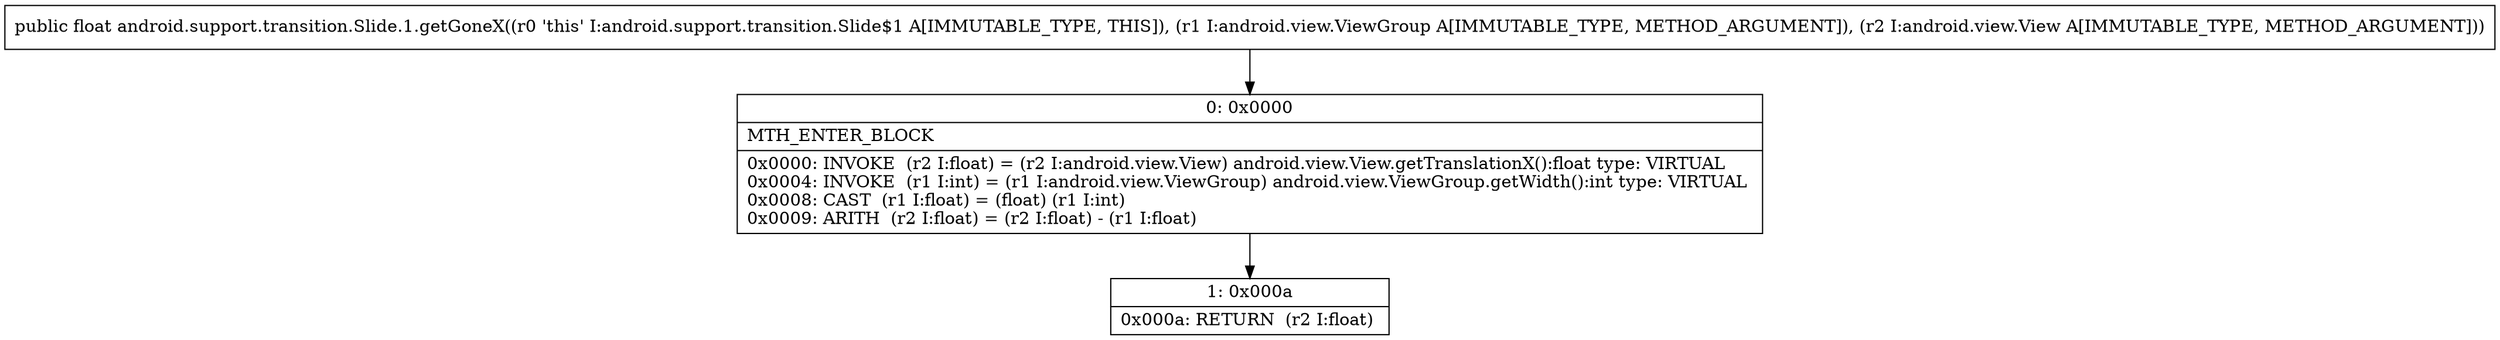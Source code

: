 digraph "CFG forandroid.support.transition.Slide.1.getGoneX(Landroid\/view\/ViewGroup;Landroid\/view\/View;)F" {
Node_0 [shape=record,label="{0\:\ 0x0000|MTH_ENTER_BLOCK\l|0x0000: INVOKE  (r2 I:float) = (r2 I:android.view.View) android.view.View.getTranslationX():float type: VIRTUAL \l0x0004: INVOKE  (r1 I:int) = (r1 I:android.view.ViewGroup) android.view.ViewGroup.getWidth():int type: VIRTUAL \l0x0008: CAST  (r1 I:float) = (float) (r1 I:int) \l0x0009: ARITH  (r2 I:float) = (r2 I:float) \- (r1 I:float) \l}"];
Node_1 [shape=record,label="{1\:\ 0x000a|0x000a: RETURN  (r2 I:float) \l}"];
MethodNode[shape=record,label="{public float android.support.transition.Slide.1.getGoneX((r0 'this' I:android.support.transition.Slide$1 A[IMMUTABLE_TYPE, THIS]), (r1 I:android.view.ViewGroup A[IMMUTABLE_TYPE, METHOD_ARGUMENT]), (r2 I:android.view.View A[IMMUTABLE_TYPE, METHOD_ARGUMENT])) }"];
MethodNode -> Node_0;
Node_0 -> Node_1;
}


